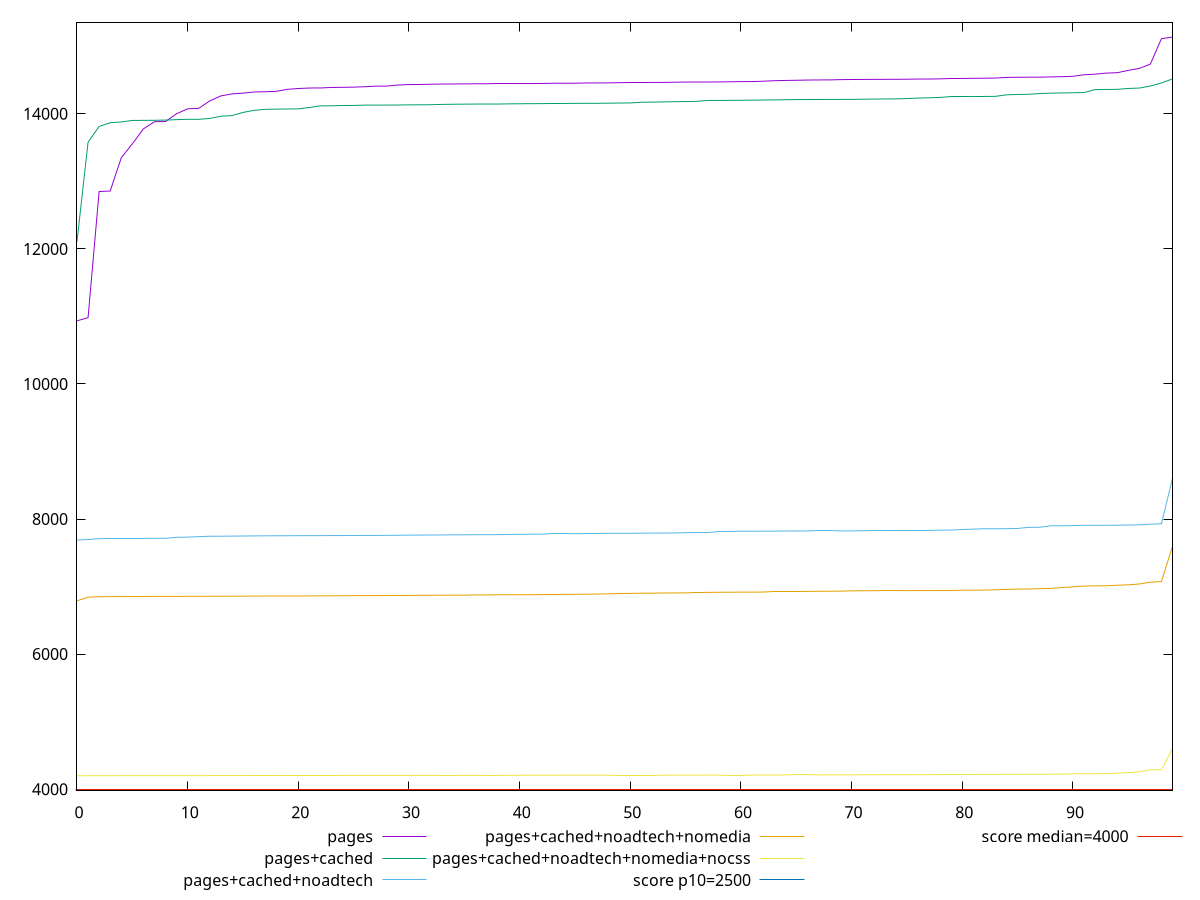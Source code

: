 reset

$pages <<EOF
0 10934.695499999998
1 10981.9705
2 12849.435000000001
3 12856.6865
4 13348.512499999999
5 13555.329000000002
6 13776.497
7 13883.1165
8 13885.9525
9 14001.412499999999
10 14074.253
11 14080.541499999998
12 14191.9875
13 14264.817000000001
14 14294.5455
15 14305.819
16 14323.464
17 14326.836
18 14332.410500000002
19 14362.265500000001
20 14374.619000000002
21 14381.811999999998
22 14382.9205
23 14389.928499999998
24 14392.285000000002
25 14394.801500000001
26 14400.750499999998
27 14408.988650000003
28 14410.971000000001
29 14426.1164
30 14432.708499999997
31 14434.198500000002
32 14438.218499999999
33 14440.529999999999
34 14441.7575
35 14443.190999999999
36 14444.655049999998
37 14444.902549999999
38 14446.981499999998
39 14447.032250000004
40 14447.780999999999
41 14448.1915
42 14448.662999999997
43 14452.483
44 14452.835500000001
45 14453.147800000002
46 14456.238499999996
47 14457.36175
48 14457.900000000001
49 14460.771999999999
50 14462.567500000001
51 14462.5825
52 14464.161000000002
53 14465.218499999999
54 14467.7415
55 14469.758000000002
56 14470.4835
57 14470.705999999998
58 14471.84535
59 14474.427000000003
60 14476.633749999999
61 14477.023400000002
62 14482.492699999999
63 14489.8285
64 14494.049000000003
65 14496.339
66 14499.860999999997
67 14501.427499999998
68 14502.002000000004
69 14506.1601
70 14507.672000000002
71 14508.974999999999
72 14510.2905
73 14510.358499999998
74 14510.9025
75 14512.365500000002
76 14514.6895
77 14514.878
78 14517.230000000001
79 14522.547799999997
80 14523.528499999999
81 14525.506300000001
82 14526.573
83 14529.2775
84 14538.8795
85 14541.420499999998
86 14542.0485
87 14542.149000000003
88 14546.763500000001
89 14549.404999999999
90 14555.474999999999
91 14577.703499999996
92 14587.152000000002
93 14602.644499999999
94 14608.622
95 14642.674150000003
96 14672.182
97 14736.3855
98 15112.877
99 15136.189999999999
EOF

$pagesCached <<EOF
0 12110.0465
1 13580.410499999998
2 13813.165
3 13867.941499999999
4 13879.187999999998
5 13901.415749999996
6 13902.768000000002
7 13903.907
8 13906.856499999998
9 13914.044199999993
10 13918.34
11 13918.75545
12 13930.523999999998
13 13964.704000000002
14 13973.033999999996
15 14020.343
16 14051.4095
17 14066.0598
18 14069.417299999997
19 14071.382999999998
20 14073.329500000002
21 14093.540999999997
22 14117.689499999997
23 14118.761999999997
24 14122.921499999997
25 14123.950599999996
26 14128.431549999998
27 14128.736850000001
28 14129.484500000002
29 14130.264050000002
30 14132.66215
31 14133.587550000002
32 14134.631249999999
33 14139.554
34 14141.5305
35 14143.065499999999
36 14144.220000000001
37 14144.284500000002
38 14144.586250000002
39 14147.431
40 14148.823500000006
41 14149.662499999999
42 14150.683499999996
43 14152.653999999999
44 14153.595000000001
45 14154.527999999998
46 14155.650000000001
47 14155.664000000004
48 14157.389
49 14159.400999999996
50 14161.112000000001
51 14171.463000000002
52 14172.5245
53 14176.319
54 14179.482000000002
55 14181.522499999997
56 14184.2665
57 14197.477500000003
58 14197.653349999997
59 14198.985999999997
60 14200.317599999998
61 14202.325250000002
62 14204.090499999998
63 14205.861449999997
64 14208.529749999998
65 14210.536000000004
66 14211.463750000003
67 14211.860100000002
68 14212.573
69 14213.130599999999
70 14213.403499999997
71 14215.806999999997
72 14218.236999999997
73 14220.193000000007
74 14221.1655
75 14225.900999999998
76 14232.836
77 14237.151999999998
78 14242.830999999998
79 14250.234999999999
80 14250.263000000003
81 14254.927
82 14256.789000000002
83 14258.561000000002
84 14280.8987
85 14286.828000000003
86 14289.057500000003
87 14299.931499999999
88 14305.814999999999
89 14309.169000000002
90 14311.275999999998
91 14314.623000000003
92 14357.975999999999
93 14360.666
94 14361.979
95 14375.235
96 14381.4365
97 14411.197500000002
98 14456.792000000001
99 14516.508999999998
EOF

$pagesCachedNoadtech <<EOF
0 7689.241499999999
1 7696.3674999999985
2 7709.485500000001
3 7711.224500000002
4 7711.821000000002
5 7712.042499999999
6 7713.258
7 7714.482499999997
8 7714.7065
9 7729.125999999998
10 7732.221500000001
11 7738.5650000000005
12 7745.393999999999
13 7745.697500000004
14 7747.26895
15 7748.663999999999
16 7750.5048
17 7751.091999999997
18 7752.40955
19 7752.800099999998
20 7753.728850000001
21 7754.130950000001
22 7754.5031500000005
23 7754.998725137443
24 7755.495350000001
25 7756.446749999999
26 7757.203000000001
27 7757.3935
28 7758.519
29 7759.68345
30 7762.172300000002
31 7762.407000000001
32 7763.0298
33 7764.5951
34 7765.899
35 7766.124200000001
36 7767.660631710281
37 7768.161899999999
38 7768.702849999999
39 7771.23725
40 7773.802700000001
41 7774.731999999998
42 7774.79855
43 7779.27755
44 7779.301950000001
45 7782.10555
46 7784.905999999999
47 7786.518
48 7788.352499999997
49 7788.78845
50 7789.094649999999
51 7790.925499999998
52 7791.680000000001
53 7792.388000000003
54 7793.887000000001
55 7798.111499999998
56 7799.088
57 7800.0275999999985
58 7814.1759999999995
59 7817.1335
60 7819.2384999999995
61 7819.711191155469
62 7820.0076500000005
63 7821.301749999999
64 7822.211700000001
65 7822.718499999999
66 7823.237499999997
67 7823.847299999999
68 7823.8632
69 7824.227900000002
70 7824.3592
71 7826.475899999999
72 7828.9176
73 7828.961449999996
74 7829.3103999999985
75 7829.618649999999
76 7829.8255
77 7830.73085
78 7835.4924999999985
79 7836.991399999998
80 7845.129750000001
81 7850.812550000001
82 7855.8775000000005
83 7856.277258997121
84 7857.319500000001
85 7860.347850000004
86 7877.516500000002
87 7877.593050000001
88 7899.861778438164
89 7900.743350000002
90 7902.9070999999985
91 7906.848100000003
92 7907.162800000003
93 7907.737749999999
94 7908.71495
95 7911.238800000001
96 7914.270050000003
97 7923.757250000001
98 7930.1590000000015
99 8603.185999999998
EOF

$pagesCachedNoadtechNomedia <<EOF
0 6788.971499999998
1 6843.4594
2 6850.094300000001
3 6850.533800000001
4 6851.32835
5 6851.94755
6 6851.963000000002
7 6854.5923
8 6854.676749999999
9 6854.877399999999
10 6855.6576000000005
11 6855.718349999999
12 6856.51155
13 6857.04415
14 6857.526300000001
15 6857.890499999998
16 6859.0998
17 6859.6582
18 6860.2983
19 6860.6026521750755
20 6860.821799999998
21 6862.046899999999
22 6862.50195
23 6863.146200000001
24 6864.5052
25 6865.599900000001
26 6865.853350000001
27 6866.675249999999
28 6867.265599999999
29 6867.4256000000005
30 6869.188000000001
31 6870.798250000001
32 6871.062900000001
33 6872.101700000001
34 6872.3928
35 6872.676950000001
36 6876.5094500000005
37 6876.6515
38 6878.1541
39 6878.347000000002
40 6878.743049999999
41 6878.927500000001
42 6881.690050000001
43 6882.254999999999
44 6884.3571
45 6885.1341
46 6887.103499999999
47 6889.014499999999
48 6892.064699999999
49 6896.490000000001
50 6899.342999999999
51 6901.784400000001
52 6902.19445
53 6905.3045
54 6905.8415
55 6906.300500000001
56 6912.317499999999
57 6914.015499999999
58 6915.965250000001
59 6916.5635
60 6917.82065
61 6918.046600000001
62 6918.805199999999
63 6927.07855
64 6928.348999999998
65 6928.35195
66 6928.972149999999
67 6930.126999999999
68 6931.6
69 6931.651500000002
70 6936.4659999999985
71 6937.8234999999995
72 6938.596850000001
73 6939.418000000001
74 6939.450050000001
75 6940.188300000001
76 6940.564900000001
77 6941.1675000000005
78 6941.4292000000005
79 6941.517900000001
80 6946.0705
81 6946.557999999999
82 6948.398799999999
83 6952.27535
84 6957.4232999999995
85 6962.483
86 6964.467100000001
87 6968.5915
88 6972.2615000000005
89 6986.116499999997
90 6996.382099999999
91 7007.831299999998
92 7010.478999999999
93 7010.886999999999
94 7019.947550000001
95 7025.885200000001
96 7037.7485000000015
97 7064.798749999998
98 7074.466799999998
99 7596.117499999999
EOF

$pagesCachedNoadtechNomediaNocss <<EOF
0 4198.53675
1 4199.2402999999995
2 4199.684799999999
3 4199.799299999999
4 4200.2664
5 4200.474
6 4200.530200000001
7 4200.6080999999995
8 4200.7015
9 4200.8531
10 4200.948
11 4200.973099999999
12 4201.243
13 4201.2718
14 4201.3987
15 4201.53995
16 4201.73335
17 4201.7384999999995
18 4202.019399999999
19 4202.2091
20 4202.351200000001
21 4202.3655
22 4202.487300000001
23 4202.967000000001
24 4203.232
25 4203.378500000001
26 4203.6339
27 4203.706999999999
28 4203.789000000001
29 4203.8994
30 4203.930700000001
31 4204.1505
32 4204.336
33 4204.456999999999
34 4204.4812
35 4204.589999999999
36 4204.9064
37 4205.182
38 4205.1875
39 4206.036
40 4206.1245
41 4206.687400000001
42 4206.739
43 4206.8287
44 4207.100899999999
45 4207.189100000001
46 4207.287
47 4207.3926999999985
48 4207.519399999999
49 4207.5676
50 4207.6107999999995
51 4207.632
52 4207.648100000001
53 4207.990949999999
54 4208.090900000001
55 4208.4265000000005
56 4208.926300000001
57 4209.0118
58 4209.2883
59 4209.3979500000005
60 4209.457199999999
61 4209.611999999999
62 4209.881399999999
63 4209.9645
64 4210.037
65 4210.7501999999995
66 4210.75045
67 4210.8196
68 4211.296
69 4211.839099999999
70 4212.410749999999
71 4213.6835
72 4213.753049999999
73 4214.4972
74 4214.5605
75 4214.9639
76 4215.45605
77 4215.93365
78 4216.18665
79 4216.231000000001
80 4216.276599999999
81 4217.9533
82 4218.23635
83 4218.679
84 4219.182999999999
85 4219.7561
86 4219.8804
87 4221.039999999999
88 4222.018699999999
89 4222.292600000001
90 4227.6692
91 4228.061499999999
92 4228.216999999999
93 4229.6044999999995
94 4237.523500000001
95 4245.85
96 4257.521999999999
97 4287.381
98 4287.5830000000005
99 4599.599
EOF

set key outside below
set xrange [0:99]
set yrange [3979.7836850000003:15354.943065]
set trange [3979.7836850000003:15354.943065]
set terminal svg size 640, 580 enhanced background rgb 'white'
set output "report_00026_2021-02-22T21:38:55.199Z/largest-contentful-paint/comparison/sorted/all_raw.svg"

plot $pages title "pages" with line, \
     $pagesCached title "pages+cached" with line, \
     $pagesCachedNoadtech title "pages+cached+noadtech" with line, \
     $pagesCachedNoadtechNomedia title "pages+cached+noadtech+nomedia" with line, \
     $pagesCachedNoadtechNomediaNocss title "pages+cached+noadtech+nomedia+nocss" with line, \
     2500 title "score p10=2500", \
     4000 title "score median=4000"

reset
